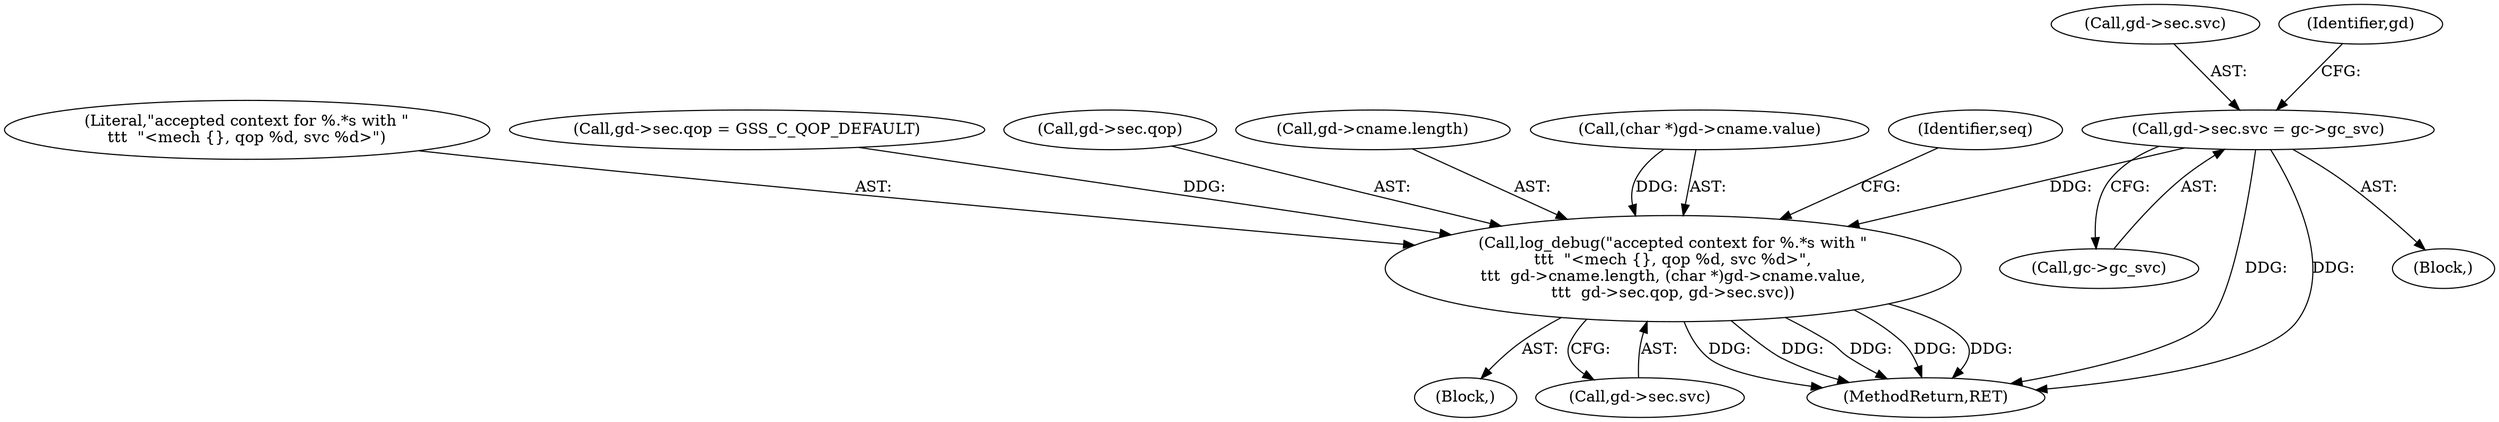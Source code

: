 digraph "0_krb5_5bb8a6b9c9eb8dd22bc9526751610aaa255ead9c_0@pointer" {
"1000280" [label="(Call,gd->sec.svc = gc->gc_svc)"];
"1000344" [label="(Call,log_debug(\"accepted context for %.*s with \"\n\t\t\t  \"<mech {}, qop %d, svc %d>\",\n\t\t\t  gd->cname.length, (char *)gd->cname.value,\n\t\t\t  gd->sec.qop, gd->sec.svc))"];
"1000345" [label="(Literal,\"accepted context for %.*s with \"\n\t\t\t  \"<mech {}, qop %d, svc %d>\")"];
"1000286" [label="(Call,gc->gc_svc)"];
"1000273" [label="(Call,gd->sec.qop = GSS_C_QOP_DEFAULT)"];
"1000358" [label="(Call,gd->sec.qop)"];
"1000461" [label="(MethodReturn,RET)"];
"1000346" [label="(Call,gd->cname.length)"];
"1000281" [label="(Call,gd->sec.svc)"];
"1000280" [label="(Call,gd->sec.svc = gc->gc_svc)"];
"1000309" [label="(Block,)"];
"1000107" [label="(Block,)"];
"1000351" [label="(Call,(char *)gd->cname.value)"];
"1000363" [label="(Call,gd->sec.svc)"];
"1000369" [label="(Identifier,seq)"];
"1000291" [label="(Identifier,gd)"];
"1000344" [label="(Call,log_debug(\"accepted context for %.*s with \"\n\t\t\t  \"<mech {}, qop %d, svc %d>\",\n\t\t\t  gd->cname.length, (char *)gd->cname.value,\n\t\t\t  gd->sec.qop, gd->sec.svc))"];
"1000280" -> "1000107"  [label="AST: "];
"1000280" -> "1000286"  [label="CFG: "];
"1000281" -> "1000280"  [label="AST: "];
"1000286" -> "1000280"  [label="AST: "];
"1000291" -> "1000280"  [label="CFG: "];
"1000280" -> "1000461"  [label="DDG: "];
"1000280" -> "1000461"  [label="DDG: "];
"1000280" -> "1000344"  [label="DDG: "];
"1000344" -> "1000309"  [label="AST: "];
"1000344" -> "1000363"  [label="CFG: "];
"1000345" -> "1000344"  [label="AST: "];
"1000346" -> "1000344"  [label="AST: "];
"1000351" -> "1000344"  [label="AST: "];
"1000358" -> "1000344"  [label="AST: "];
"1000363" -> "1000344"  [label="AST: "];
"1000369" -> "1000344"  [label="CFG: "];
"1000344" -> "1000461"  [label="DDG: "];
"1000344" -> "1000461"  [label="DDG: "];
"1000344" -> "1000461"  [label="DDG: "];
"1000344" -> "1000461"  [label="DDG: "];
"1000344" -> "1000461"  [label="DDG: "];
"1000351" -> "1000344"  [label="DDG: "];
"1000273" -> "1000344"  [label="DDG: "];
}
